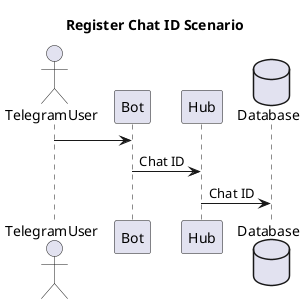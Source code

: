 @startuml
title Register Chat ID Scenario
actor       TelegramUser as user
participant Bot as bot
participant Hub as hub
database    Database    as db

user -> bot
bot -> hub: Chat ID
hub -> db: Chat ID
@enduml
